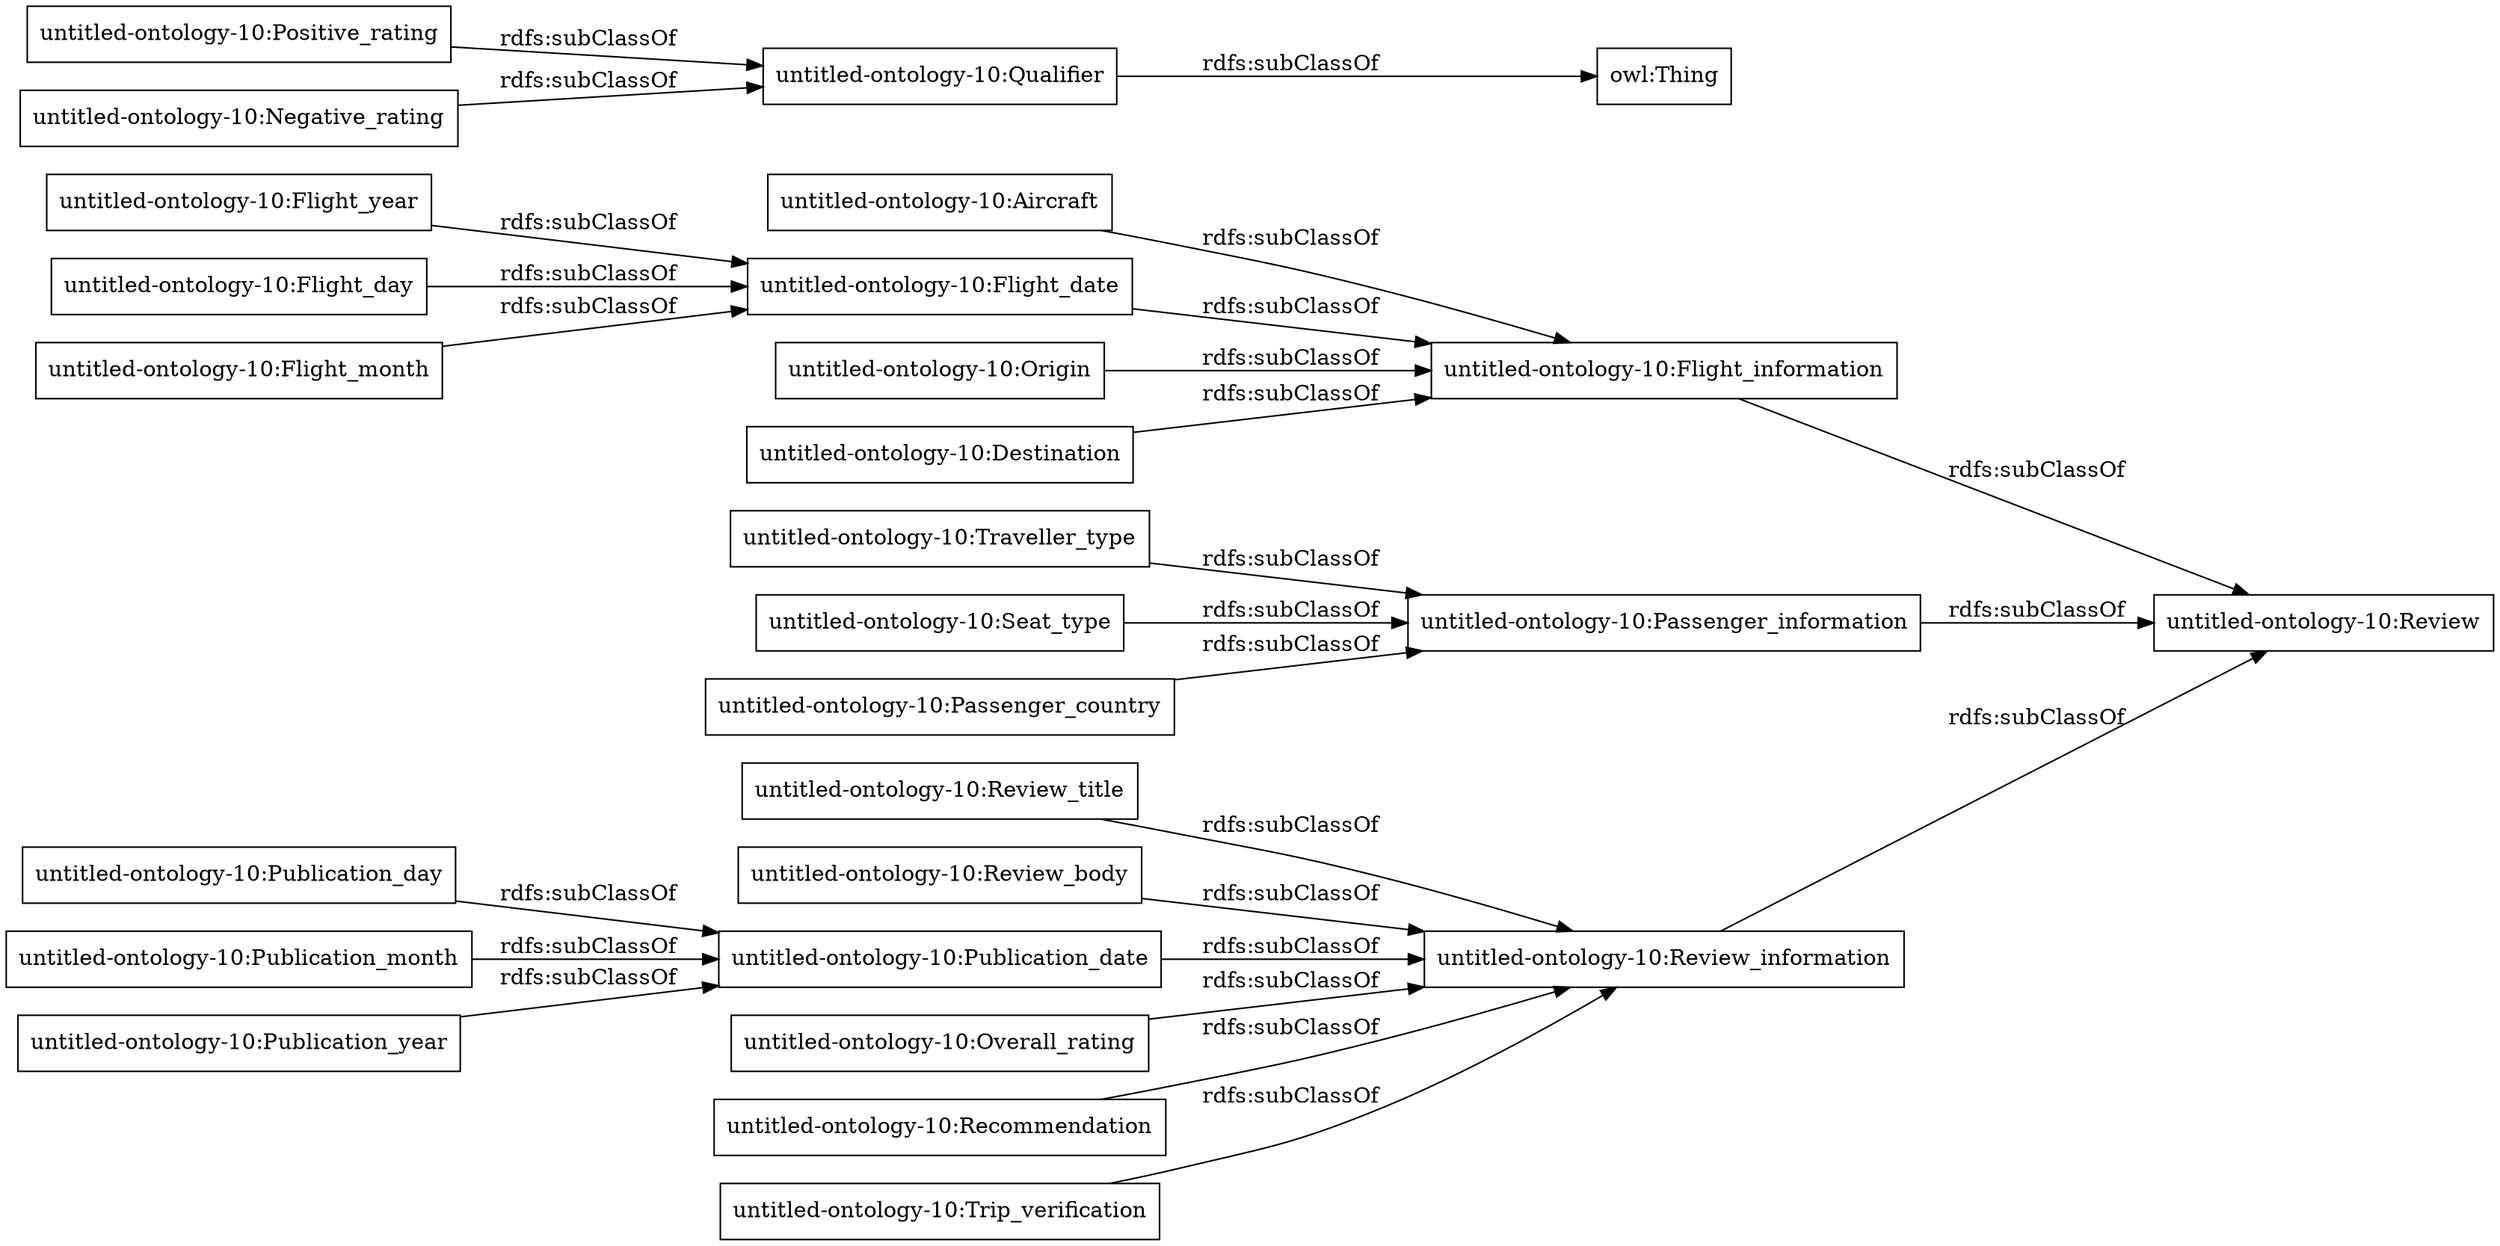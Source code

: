 digraph ar2dtool_diagram { 
rankdir=LR;
size="1000"
node [shape = rectangle, color="black"]; "untitled-ontology-10:Review_title" "untitled-ontology-10:Seat_type" "untitled-ontology-10:Publication_day" "untitled-ontology-10:Overall_rating" "untitled-ontology-10:Flight_year" "untitled-ontology-10:Positive_rating" "untitled-ontology-10:Review_information" "untitled-ontology-10:Flight_date" "untitled-ontology-10:Qualifier" "untitled-ontology-10:Origin" "untitled-ontology-10:Negative_rating" "untitled-ontology-10:Destination" "untitled-ontology-10:Recommendation" "untitled-ontology-10:Flight_information" "untitled-ontology-10:Trip_verification" "untitled-ontology-10:Publication_month" "untitled-ontology-10:Passenger_country" "untitled-ontology-10:Flight_day" "untitled-ontology-10:Traveller_type" "untitled-ontology-10:Aircraft" "untitled-ontology-10:Publication_year" "untitled-ontology-10:Review_body" "untitled-ontology-10:Flight_month" "untitled-ontology-10:Review" "untitled-ontology-10:Passenger_information" "untitled-ontology-10:Publication_date" ; /*classes style*/
	"untitled-ontology-10:Destination" -> "untitled-ontology-10:Flight_information" [ label = "rdfs:subClassOf" ];
	"untitled-ontology-10:Origin" -> "untitled-ontology-10:Flight_information" [ label = "rdfs:subClassOf" ];
	"untitled-ontology-10:Publication_month" -> "untitled-ontology-10:Publication_date" [ label = "rdfs:subClassOf" ];
	"untitled-ontology-10:Review_body" -> "untitled-ontology-10:Review_information" [ label = "rdfs:subClassOf" ];
	"untitled-ontology-10:Publication_date" -> "untitled-ontology-10:Review_information" [ label = "rdfs:subClassOf" ];
	"untitled-ontology-10:Seat_type" -> "untitled-ontology-10:Passenger_information" [ label = "rdfs:subClassOf" ];
	"untitled-ontology-10:Aircraft" -> "untitled-ontology-10:Flight_information" [ label = "rdfs:subClassOf" ];
	"untitled-ontology-10:Publication_day" -> "untitled-ontology-10:Publication_date" [ label = "rdfs:subClassOf" ];
	"untitled-ontology-10:Flight_information" -> "untitled-ontology-10:Review" [ label = "rdfs:subClassOf" ];
	"untitled-ontology-10:Passenger_country" -> "untitled-ontology-10:Passenger_information" [ label = "rdfs:subClassOf" ];
	"untitled-ontology-10:Publication_year" -> "untitled-ontology-10:Publication_date" [ label = "rdfs:subClassOf" ];
	"untitled-ontology-10:Flight_month" -> "untitled-ontology-10:Flight_date" [ label = "rdfs:subClassOf" ];
	"untitled-ontology-10:Flight_date" -> "untitled-ontology-10:Flight_information" [ label = "rdfs:subClassOf" ];
	"untitled-ontology-10:Positive_rating" -> "untitled-ontology-10:Qualifier" [ label = "rdfs:subClassOf" ];
	"untitled-ontology-10:Review_information" -> "untitled-ontology-10:Review" [ label = "rdfs:subClassOf" ];
	"untitled-ontology-10:Traveller_type" -> "untitled-ontology-10:Passenger_information" [ label = "rdfs:subClassOf" ];
	"untitled-ontology-10:Flight_year" -> "untitled-ontology-10:Flight_date" [ label = "rdfs:subClassOf" ];
	"untitled-ontology-10:Qualifier" -> "owl:Thing" [ label = "rdfs:subClassOf" ];
	"untitled-ontology-10:Recommendation" -> "untitled-ontology-10:Review_information" [ label = "rdfs:subClassOf" ];
	"untitled-ontology-10:Flight_day" -> "untitled-ontology-10:Flight_date" [ label = "rdfs:subClassOf" ];
	"untitled-ontology-10:Overall_rating" -> "untitled-ontology-10:Review_information" [ label = "rdfs:subClassOf" ];
	"untitled-ontology-10:Review_title" -> "untitled-ontology-10:Review_information" [ label = "rdfs:subClassOf" ];
	"untitled-ontology-10:Trip_verification" -> "untitled-ontology-10:Review_information" [ label = "rdfs:subClassOf" ];
	"untitled-ontology-10:Passenger_information" -> "untitled-ontology-10:Review" [ label = "rdfs:subClassOf" ];
	"untitled-ontology-10:Negative_rating" -> "untitled-ontology-10:Qualifier" [ label = "rdfs:subClassOf" ];

}

